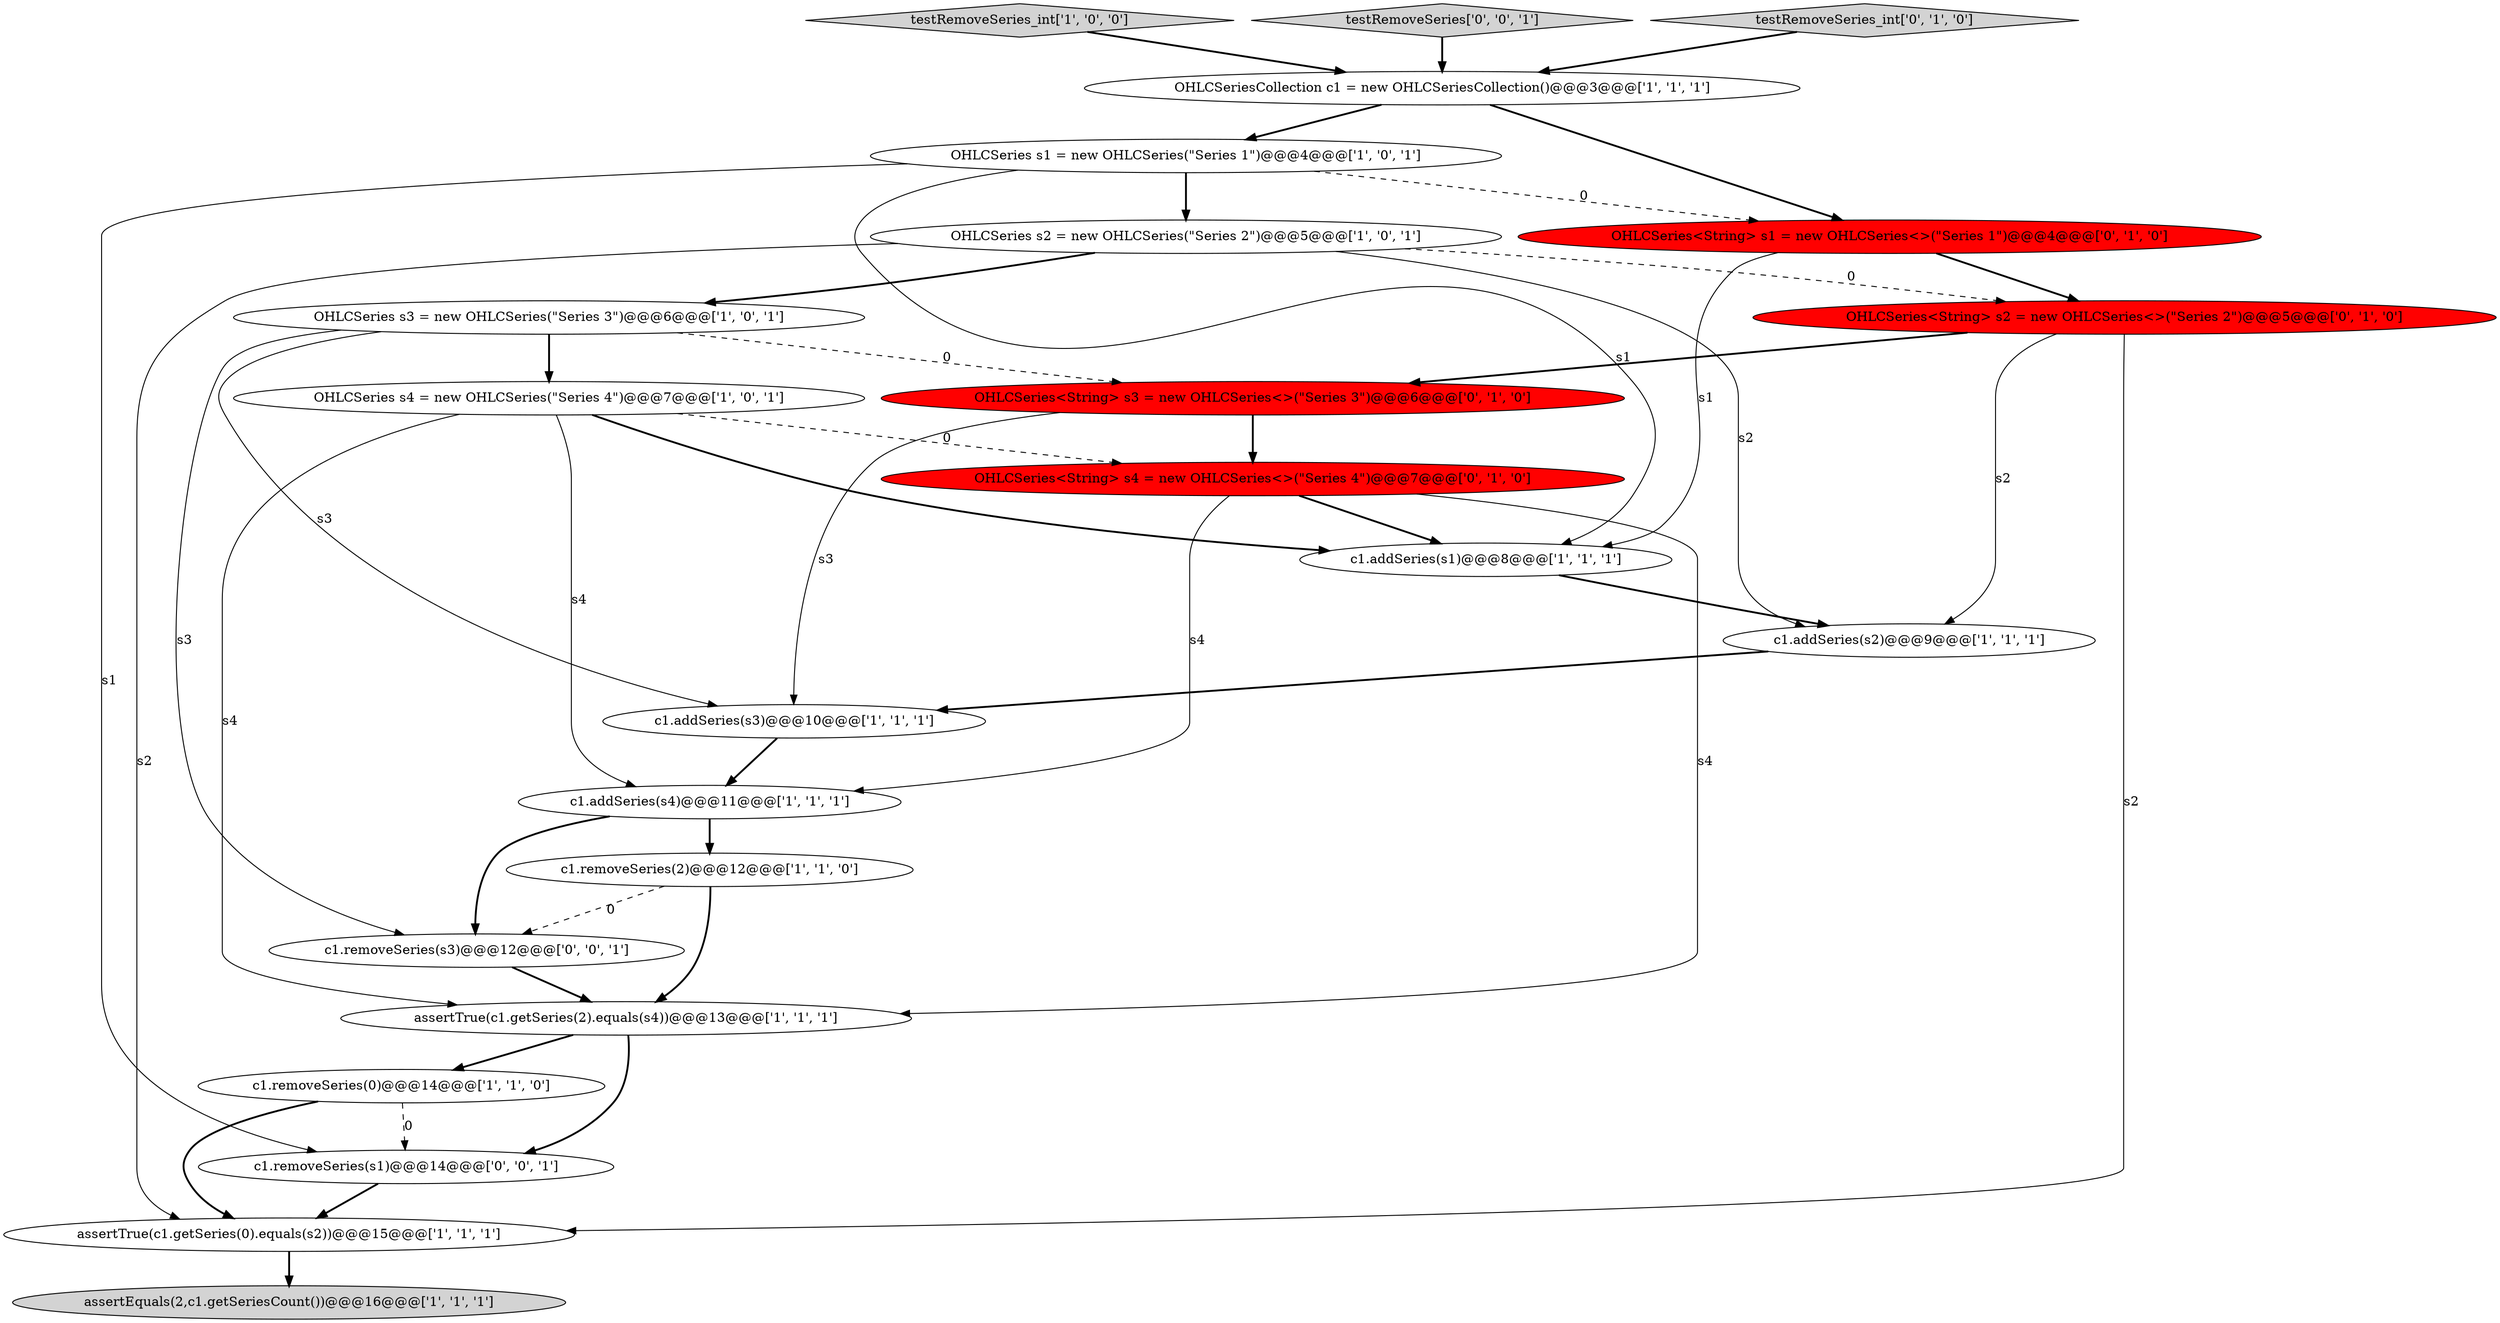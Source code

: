 digraph {
8 [style = filled, label = "assertTrue(c1.getSeries(2).equals(s4))@@@13@@@['1', '1', '1']", fillcolor = white, shape = ellipse image = "AAA0AAABBB1BBB"];
3 [style = filled, label = "OHLCSeries s2 = new OHLCSeries(\"Series 2\")@@@5@@@['1', '0', '1']", fillcolor = white, shape = ellipse image = "AAA0AAABBB1BBB"];
20 [style = filled, label = "c1.removeSeries(s3)@@@12@@@['0', '0', '1']", fillcolor = white, shape = ellipse image = "AAA0AAABBB3BBB"];
4 [style = filled, label = "assertTrue(c1.getSeries(0).equals(s2))@@@15@@@['1', '1', '1']", fillcolor = white, shape = ellipse image = "AAA0AAABBB1BBB"];
16 [style = filled, label = "OHLCSeries<String> s4 = new OHLCSeries<>(\"Series 4\")@@@7@@@['0', '1', '0']", fillcolor = red, shape = ellipse image = "AAA1AAABBB2BBB"];
7 [style = filled, label = "OHLCSeries s1 = new OHLCSeries(\"Series 1\")@@@4@@@['1', '0', '1']", fillcolor = white, shape = ellipse image = "AAA0AAABBB1BBB"];
18 [style = filled, label = "OHLCSeries<String> s2 = new OHLCSeries<>(\"Series 2\")@@@5@@@['0', '1', '0']", fillcolor = red, shape = ellipse image = "AAA1AAABBB2BBB"];
9 [style = filled, label = "OHLCSeries s4 = new OHLCSeries(\"Series 4\")@@@7@@@['1', '0', '1']", fillcolor = white, shape = ellipse image = "AAA0AAABBB1BBB"];
13 [style = filled, label = "assertEquals(2,c1.getSeriesCount())@@@16@@@['1', '1', '1']", fillcolor = lightgray, shape = ellipse image = "AAA0AAABBB1BBB"];
0 [style = filled, label = "testRemoveSeries_int['1', '0', '0']", fillcolor = lightgray, shape = diamond image = "AAA0AAABBB1BBB"];
6 [style = filled, label = "c1.addSeries(s2)@@@9@@@['1', '1', '1']", fillcolor = white, shape = ellipse image = "AAA0AAABBB1BBB"];
22 [style = filled, label = "testRemoveSeries['0', '0', '1']", fillcolor = lightgray, shape = diamond image = "AAA0AAABBB3BBB"];
5 [style = filled, label = "c1.addSeries(s1)@@@8@@@['1', '1', '1']", fillcolor = white, shape = ellipse image = "AAA0AAABBB1BBB"];
21 [style = filled, label = "c1.removeSeries(s1)@@@14@@@['0', '0', '1']", fillcolor = white, shape = ellipse image = "AAA0AAABBB3BBB"];
2 [style = filled, label = "c1.addSeries(s4)@@@11@@@['1', '1', '1']", fillcolor = white, shape = ellipse image = "AAA0AAABBB1BBB"];
1 [style = filled, label = "OHLCSeries s3 = new OHLCSeries(\"Series 3\")@@@6@@@['1', '0', '1']", fillcolor = white, shape = ellipse image = "AAA0AAABBB1BBB"];
19 [style = filled, label = "testRemoveSeries_int['0', '1', '0']", fillcolor = lightgray, shape = diamond image = "AAA0AAABBB2BBB"];
12 [style = filled, label = "c1.removeSeries(2)@@@12@@@['1', '1', '0']", fillcolor = white, shape = ellipse image = "AAA0AAABBB1BBB"];
10 [style = filled, label = "c1.addSeries(s3)@@@10@@@['1', '1', '1']", fillcolor = white, shape = ellipse image = "AAA0AAABBB1BBB"];
17 [style = filled, label = "OHLCSeries<String> s3 = new OHLCSeries<>(\"Series 3\")@@@6@@@['0', '1', '0']", fillcolor = red, shape = ellipse image = "AAA1AAABBB2BBB"];
15 [style = filled, label = "OHLCSeries<String> s1 = new OHLCSeries<>(\"Series 1\")@@@4@@@['0', '1', '0']", fillcolor = red, shape = ellipse image = "AAA1AAABBB2BBB"];
14 [style = filled, label = "OHLCSeriesCollection c1 = new OHLCSeriesCollection()@@@3@@@['1', '1', '1']", fillcolor = white, shape = ellipse image = "AAA0AAABBB1BBB"];
11 [style = filled, label = "c1.removeSeries(0)@@@14@@@['1', '1', '0']", fillcolor = white, shape = ellipse image = "AAA0AAABBB1BBB"];
1->10 [style = solid, label="s3"];
2->20 [style = bold, label=""];
18->4 [style = solid, label="s2"];
9->16 [style = dashed, label="0"];
12->20 [style = dashed, label="0"];
3->1 [style = bold, label=""];
3->18 [style = dashed, label="0"];
11->4 [style = bold, label=""];
4->13 [style = bold, label=""];
18->17 [style = bold, label=""];
18->6 [style = solid, label="s2"];
7->21 [style = solid, label="s1"];
3->6 [style = solid, label="s2"];
16->8 [style = solid, label="s4"];
15->18 [style = bold, label=""];
7->3 [style = bold, label=""];
1->9 [style = bold, label=""];
2->12 [style = bold, label=""];
3->4 [style = solid, label="s2"];
14->7 [style = bold, label=""];
7->5 [style = solid, label="s1"];
1->20 [style = solid, label="s3"];
0->14 [style = bold, label=""];
20->8 [style = bold, label=""];
1->17 [style = dashed, label="0"];
19->14 [style = bold, label=""];
5->6 [style = bold, label=""];
17->10 [style = solid, label="s3"];
12->8 [style = bold, label=""];
15->5 [style = solid, label="s1"];
6->10 [style = bold, label=""];
7->15 [style = dashed, label="0"];
9->5 [style = bold, label=""];
16->5 [style = bold, label=""];
8->21 [style = bold, label=""];
16->2 [style = solid, label="s4"];
10->2 [style = bold, label=""];
14->15 [style = bold, label=""];
22->14 [style = bold, label=""];
8->11 [style = bold, label=""];
9->2 [style = solid, label="s4"];
9->8 [style = solid, label="s4"];
17->16 [style = bold, label=""];
21->4 [style = bold, label=""];
11->21 [style = dashed, label="0"];
}
